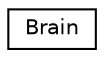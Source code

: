 digraph G
{
  edge [fontname="Helvetica",fontsize="10",labelfontname="Helvetica",labelfontsize="10"];
  node [fontname="Helvetica",fontsize="10",shape=record];
  rankdir="LR";
  Node1 [label="Brain",height=0.2,width=0.4,color="black", fillcolor="white", style="filled",URL="$class_brain.html",tooltip="Processes inputs from {Autonomous|Joystick} and sets appropriate values in ActionData."];
}
